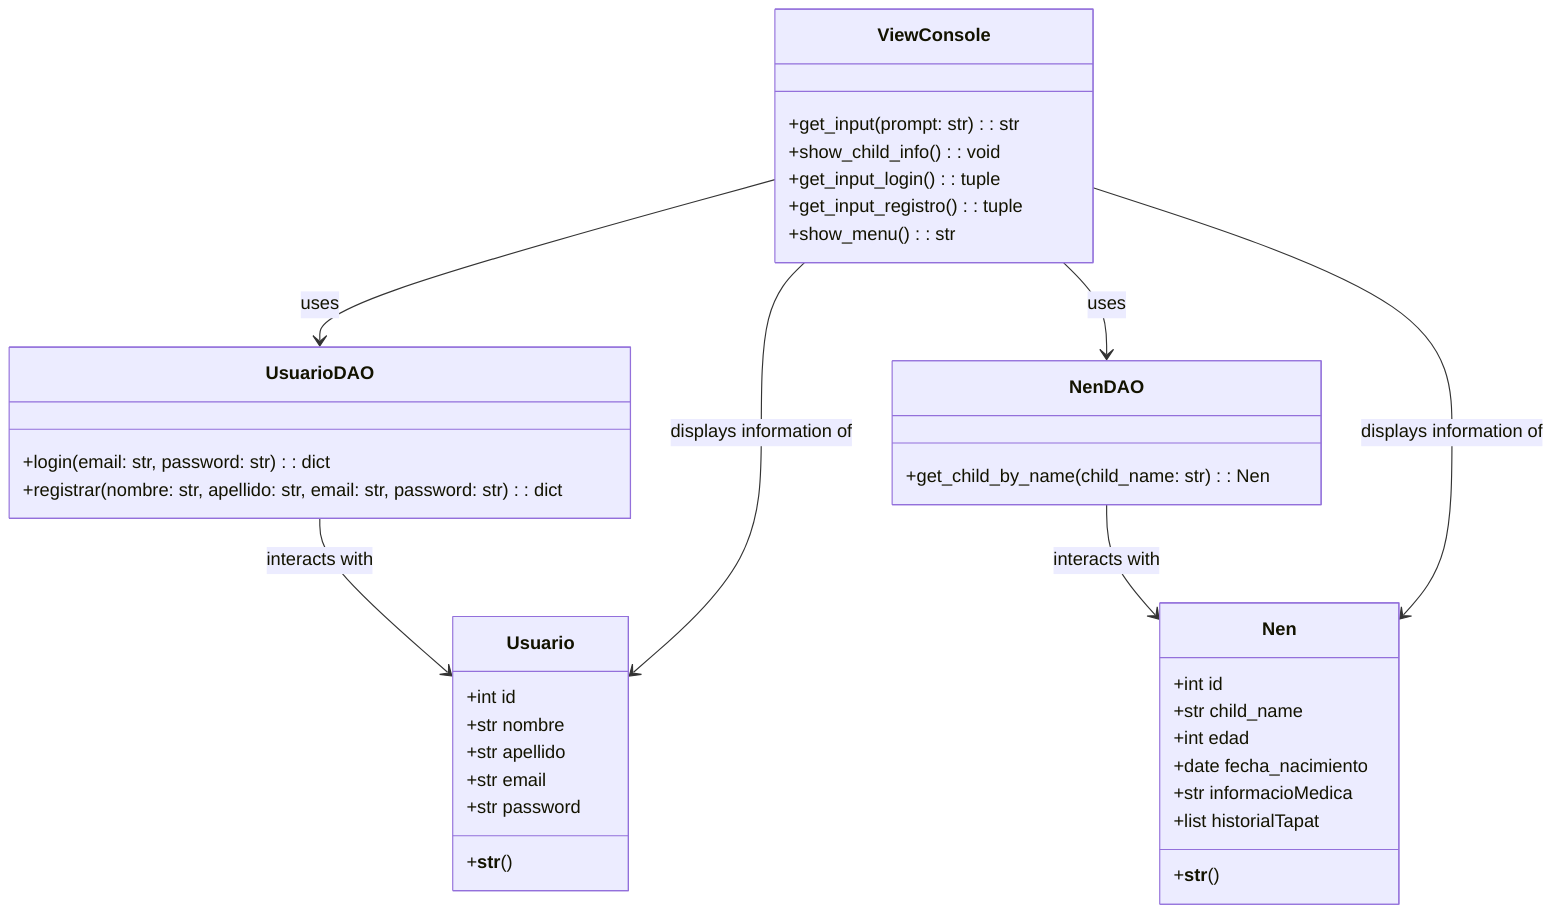 classDiagram
    class Usuario {
        +int id
        +str nombre
        +str apellido
        +str email
        +str password
        +__str__()
    }

    class Nen {
        +int id
        +str child_name
        +int edad
        +date fecha_nacimiento
        +str informacioMedica
        +list historialTapat
        +__str__()
    }

    class UsuarioDAO {
        +login(email: str, password: str) : dict
        +registrar(nombre: str, apellido: str, email: str, password: str) : dict
    }

    class NenDAO {
        +get_child_by_name(child_name: str) : Nen
    }

    class ViewConsole {
        +get_input(prompt: str) : str
        +show_child_info() : void
        +get_input_login() : tuple
        +get_input_registro() : tuple
        +show_menu() : str
    }

    UsuarioDAO --> Usuario : interacts with
    NenDAO --> Nen : interacts with
    ViewConsole --> UsuarioDAO : uses
    ViewConsole --> NenDAO : uses
    ViewConsole --> Nen : displays information of
    ViewConsole --> Usuario : displays information of